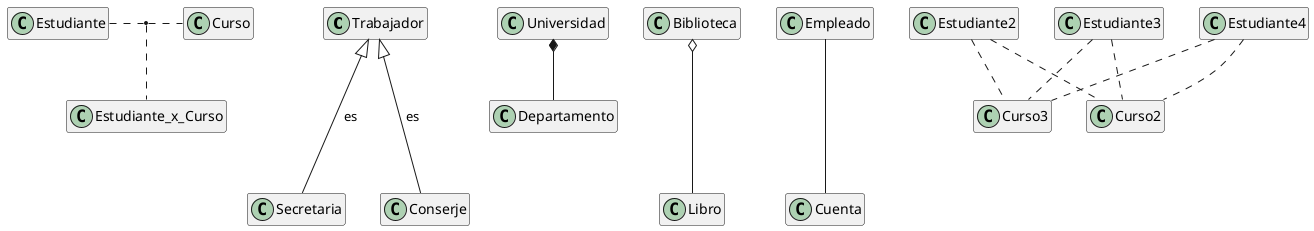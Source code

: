 @startuml
hide empty methods
hide members
Trabajador <|---Secretaria :es
Trabajador <|---Conserje   :es

Universidad *-- Departamento

Biblioteca o--- Libro

Estudiante . Curso

(Estudiante, Curso) .. Estudiante_x_Curso

Empleado --- Cuenta

Estudiante2 .. Curso2
Estudiante3 .. Curso2
Estudiante2 .. Curso3
Estudiante3 .. Curso3
Estudiante4 .. Curso2
Estudiante4 .. Curso3





@enduml
